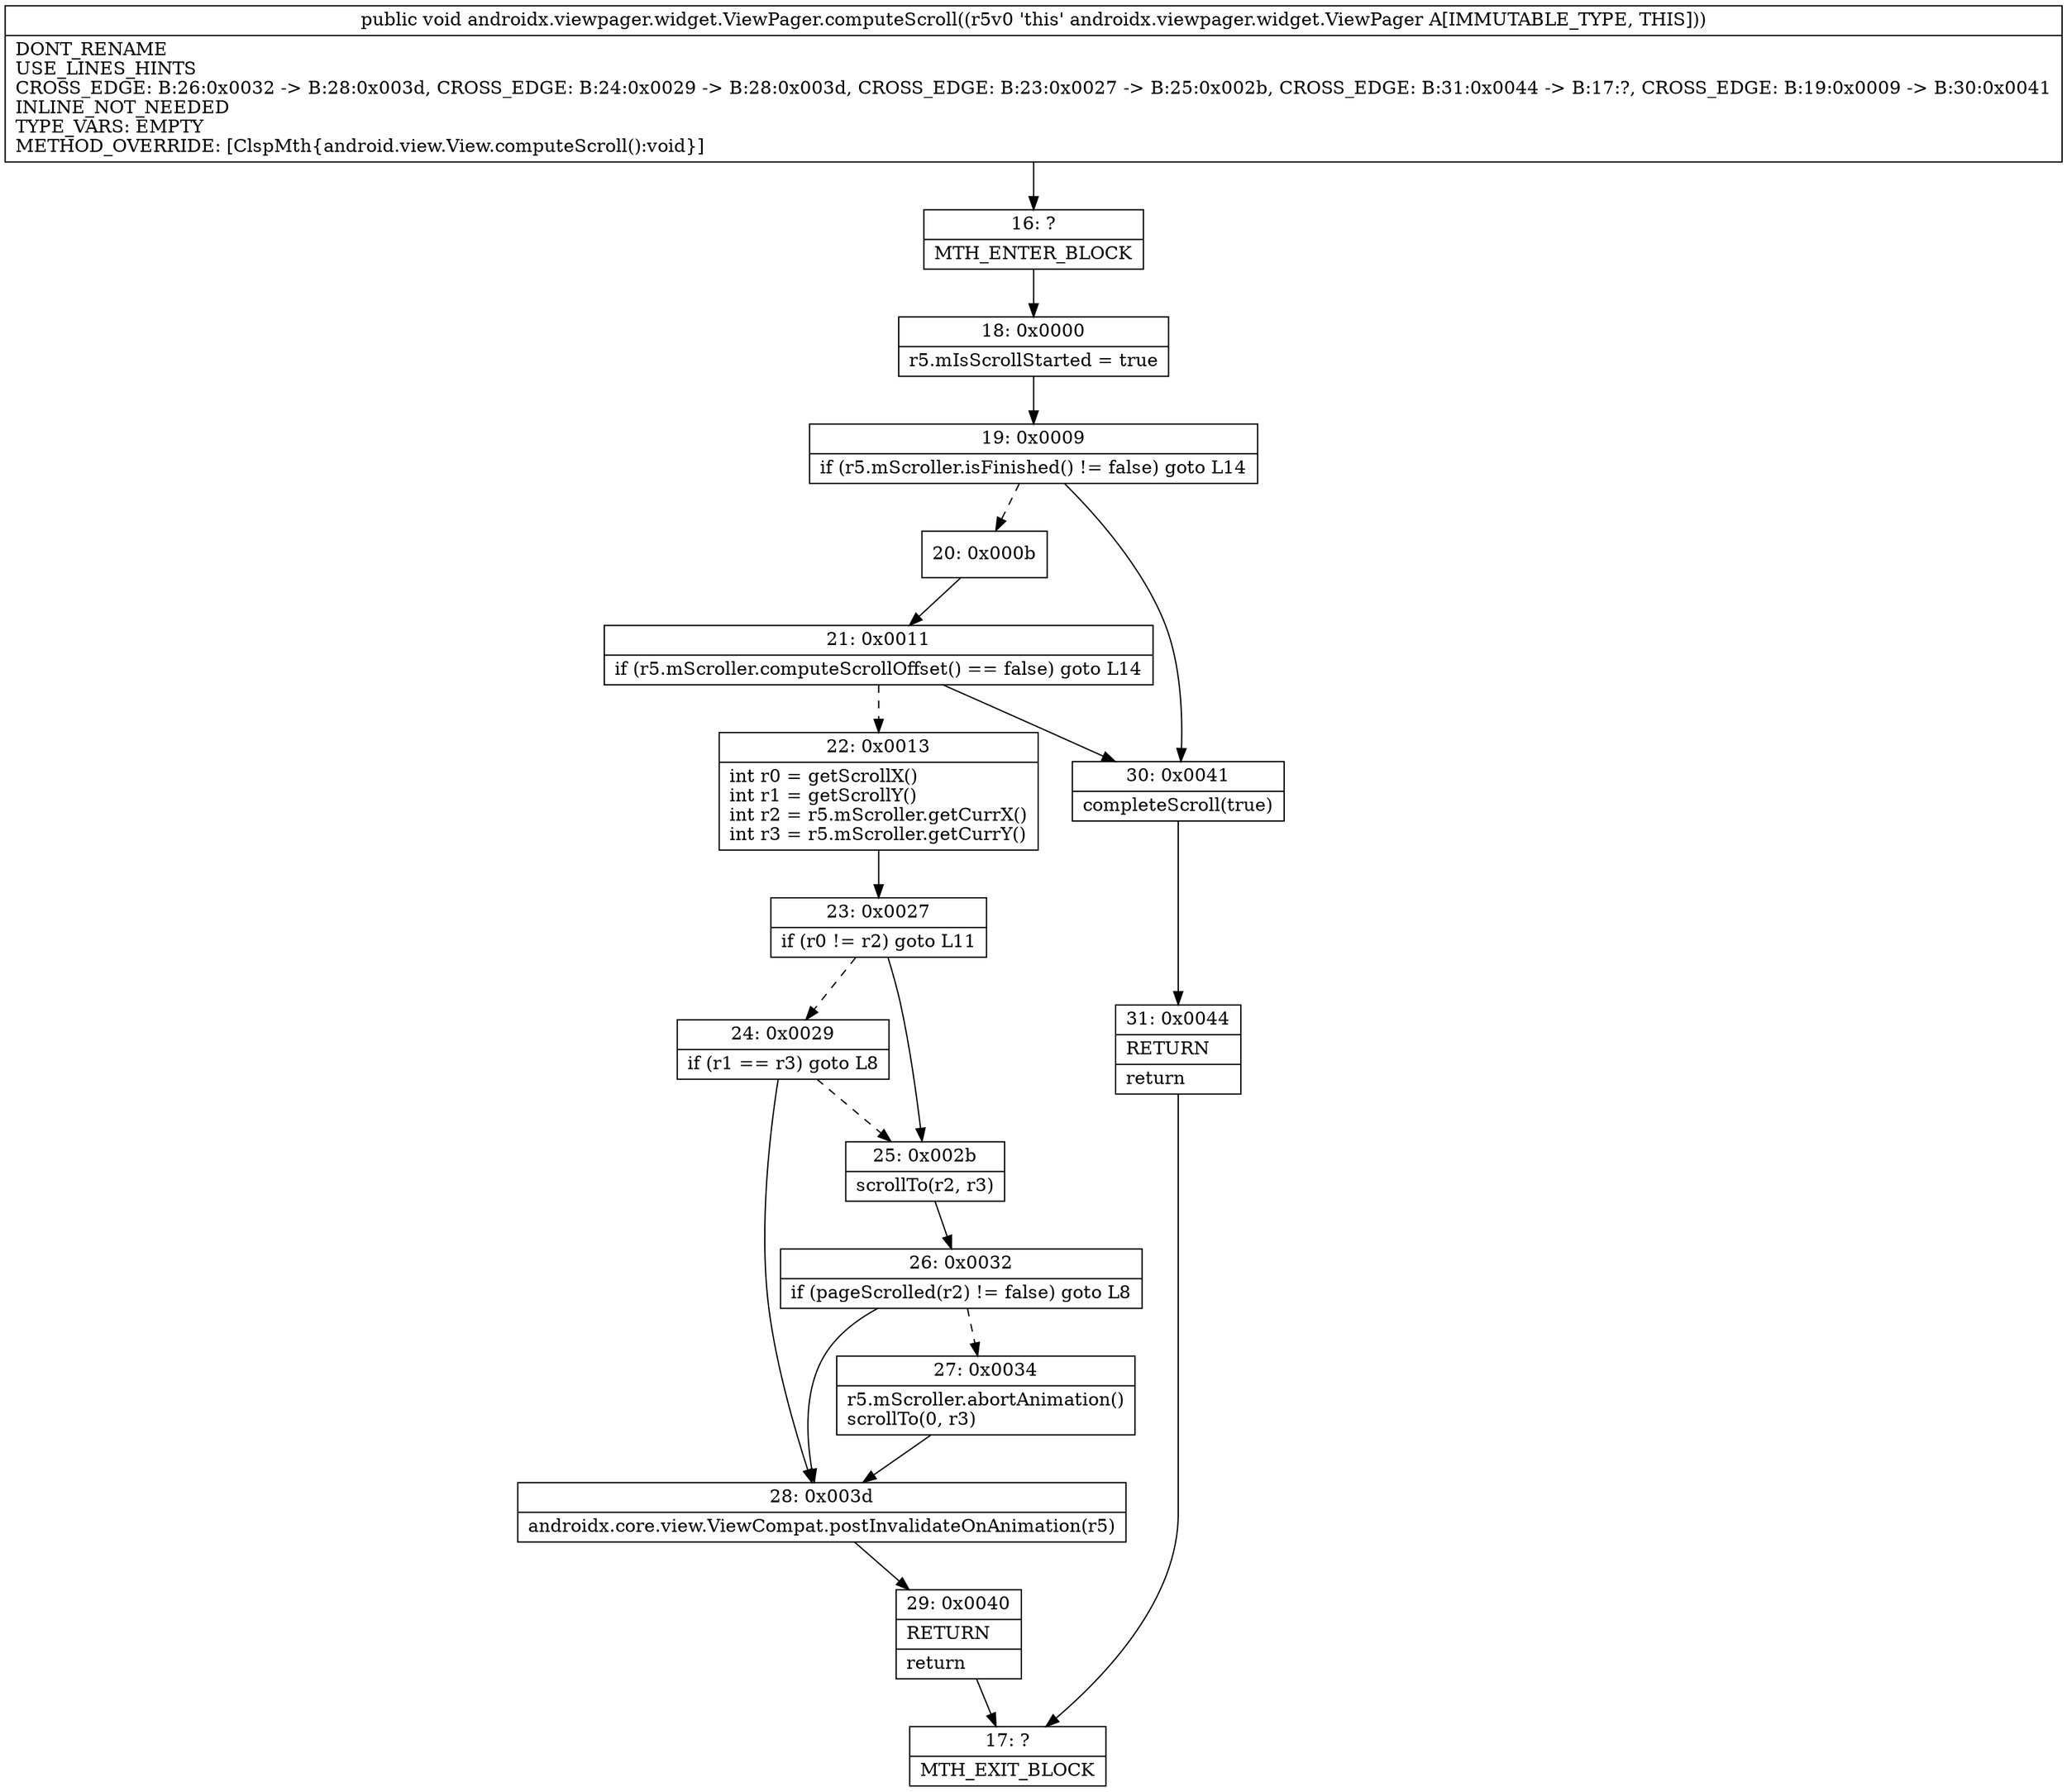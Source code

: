 digraph "CFG forandroidx.viewpager.widget.ViewPager.computeScroll()V" {
Node_16 [shape=record,label="{16\:\ ?|MTH_ENTER_BLOCK\l}"];
Node_18 [shape=record,label="{18\:\ 0x0000|r5.mIsScrollStarted = true\l}"];
Node_19 [shape=record,label="{19\:\ 0x0009|if (r5.mScroller.isFinished() != false) goto L14\l}"];
Node_20 [shape=record,label="{20\:\ 0x000b}"];
Node_21 [shape=record,label="{21\:\ 0x0011|if (r5.mScroller.computeScrollOffset() == false) goto L14\l}"];
Node_22 [shape=record,label="{22\:\ 0x0013|int r0 = getScrollX()\lint r1 = getScrollY()\lint r2 = r5.mScroller.getCurrX()\lint r3 = r5.mScroller.getCurrY()\l}"];
Node_23 [shape=record,label="{23\:\ 0x0027|if (r0 != r2) goto L11\l}"];
Node_24 [shape=record,label="{24\:\ 0x0029|if (r1 == r3) goto L8\l}"];
Node_28 [shape=record,label="{28\:\ 0x003d|androidx.core.view.ViewCompat.postInvalidateOnAnimation(r5)\l}"];
Node_29 [shape=record,label="{29\:\ 0x0040|RETURN\l|return\l}"];
Node_17 [shape=record,label="{17\:\ ?|MTH_EXIT_BLOCK\l}"];
Node_25 [shape=record,label="{25\:\ 0x002b|scrollTo(r2, r3)\l}"];
Node_26 [shape=record,label="{26\:\ 0x0032|if (pageScrolled(r2) != false) goto L8\l}"];
Node_27 [shape=record,label="{27\:\ 0x0034|r5.mScroller.abortAnimation()\lscrollTo(0, r3)\l}"];
Node_30 [shape=record,label="{30\:\ 0x0041|completeScroll(true)\l}"];
Node_31 [shape=record,label="{31\:\ 0x0044|RETURN\l|return\l}"];
MethodNode[shape=record,label="{public void androidx.viewpager.widget.ViewPager.computeScroll((r5v0 'this' androidx.viewpager.widget.ViewPager A[IMMUTABLE_TYPE, THIS]))  | DONT_RENAME\lUSE_LINES_HINTS\lCROSS_EDGE: B:26:0x0032 \-\> B:28:0x003d, CROSS_EDGE: B:24:0x0029 \-\> B:28:0x003d, CROSS_EDGE: B:23:0x0027 \-\> B:25:0x002b, CROSS_EDGE: B:31:0x0044 \-\> B:17:?, CROSS_EDGE: B:19:0x0009 \-\> B:30:0x0041\lINLINE_NOT_NEEDED\lTYPE_VARS: EMPTY\lMETHOD_OVERRIDE: [ClspMth\{android.view.View.computeScroll():void\}]\l}"];
MethodNode -> Node_16;Node_16 -> Node_18;
Node_18 -> Node_19;
Node_19 -> Node_20[style=dashed];
Node_19 -> Node_30;
Node_20 -> Node_21;
Node_21 -> Node_22[style=dashed];
Node_21 -> Node_30;
Node_22 -> Node_23;
Node_23 -> Node_24[style=dashed];
Node_23 -> Node_25;
Node_24 -> Node_25[style=dashed];
Node_24 -> Node_28;
Node_28 -> Node_29;
Node_29 -> Node_17;
Node_25 -> Node_26;
Node_26 -> Node_27[style=dashed];
Node_26 -> Node_28;
Node_27 -> Node_28;
Node_30 -> Node_31;
Node_31 -> Node_17;
}

